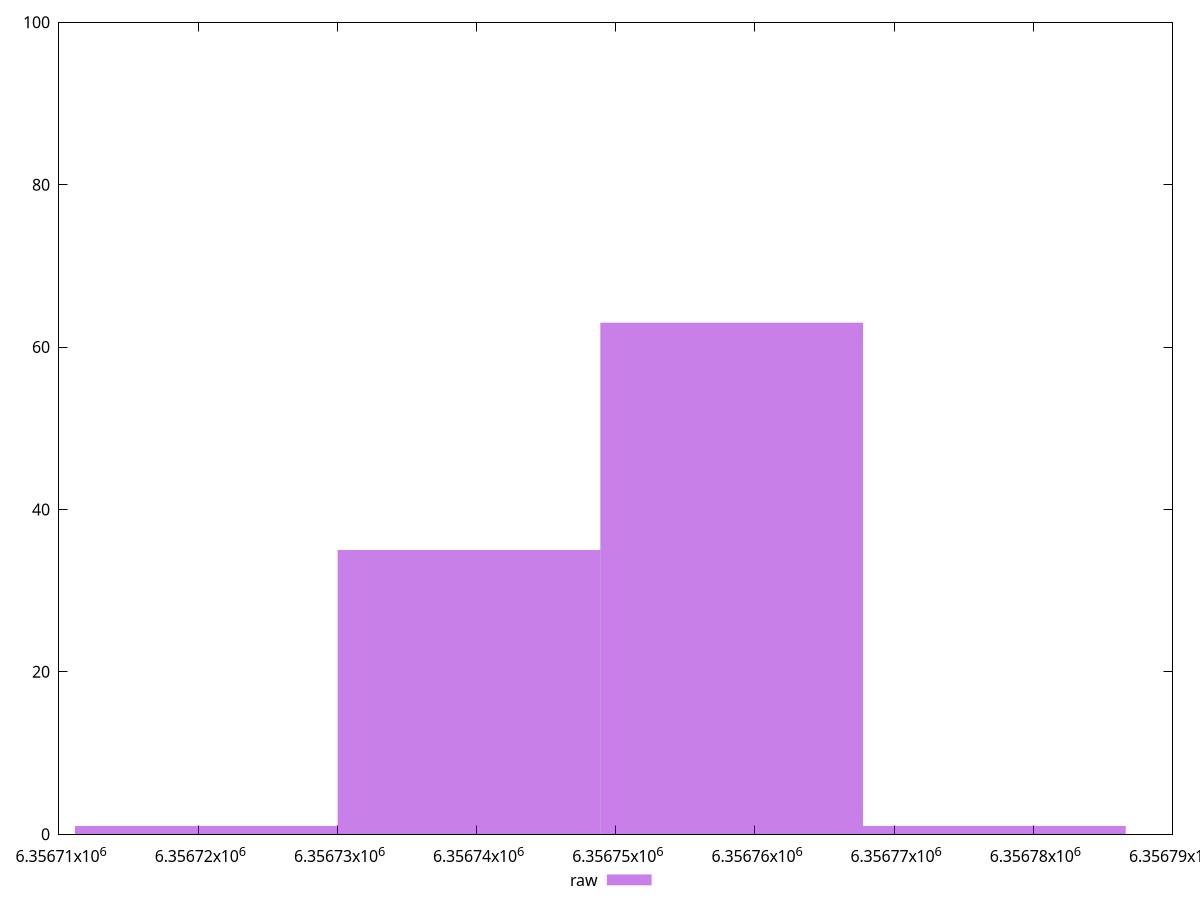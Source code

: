 reset
set terminal svg size 640, 490 enhanced background rgb 'white'
set output "report_00007_2020-12-11T15:55:29.892Z/total-byte-weight/samples/pages+cached+noexternal+nofonts/raw/histogram.svg"

$raw <<EOF
6356758.329418944 63
6356739.454929039 35
6356777.203908849 1
6356720.5804391345 1
EOF

set key outside below
set boxwidth 18.874489904477684
set yrange [0:100]
set style fill transparent solid 0.5 noborder

plot \
  $raw title "raw" with boxes, \


reset